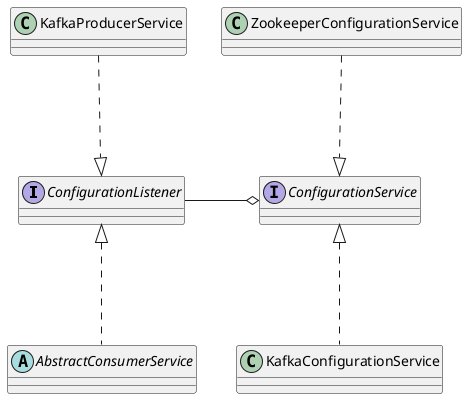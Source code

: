 @startuml
skinparam shadowing false

interface ConfigurationListener
interface ConfigurationService
abstract AbstractConsumerService

ConfigurationService o--left- ConfigurationListener
AbstractConsumerService -up..|> ConfigurationListener
KafkaProducerService -down..|> ConfigurationListener

KafkaConfigurationService -up..|> ConfigurationService
ZookeeperConfigurationService -down..|> ConfigurationService


@enduml